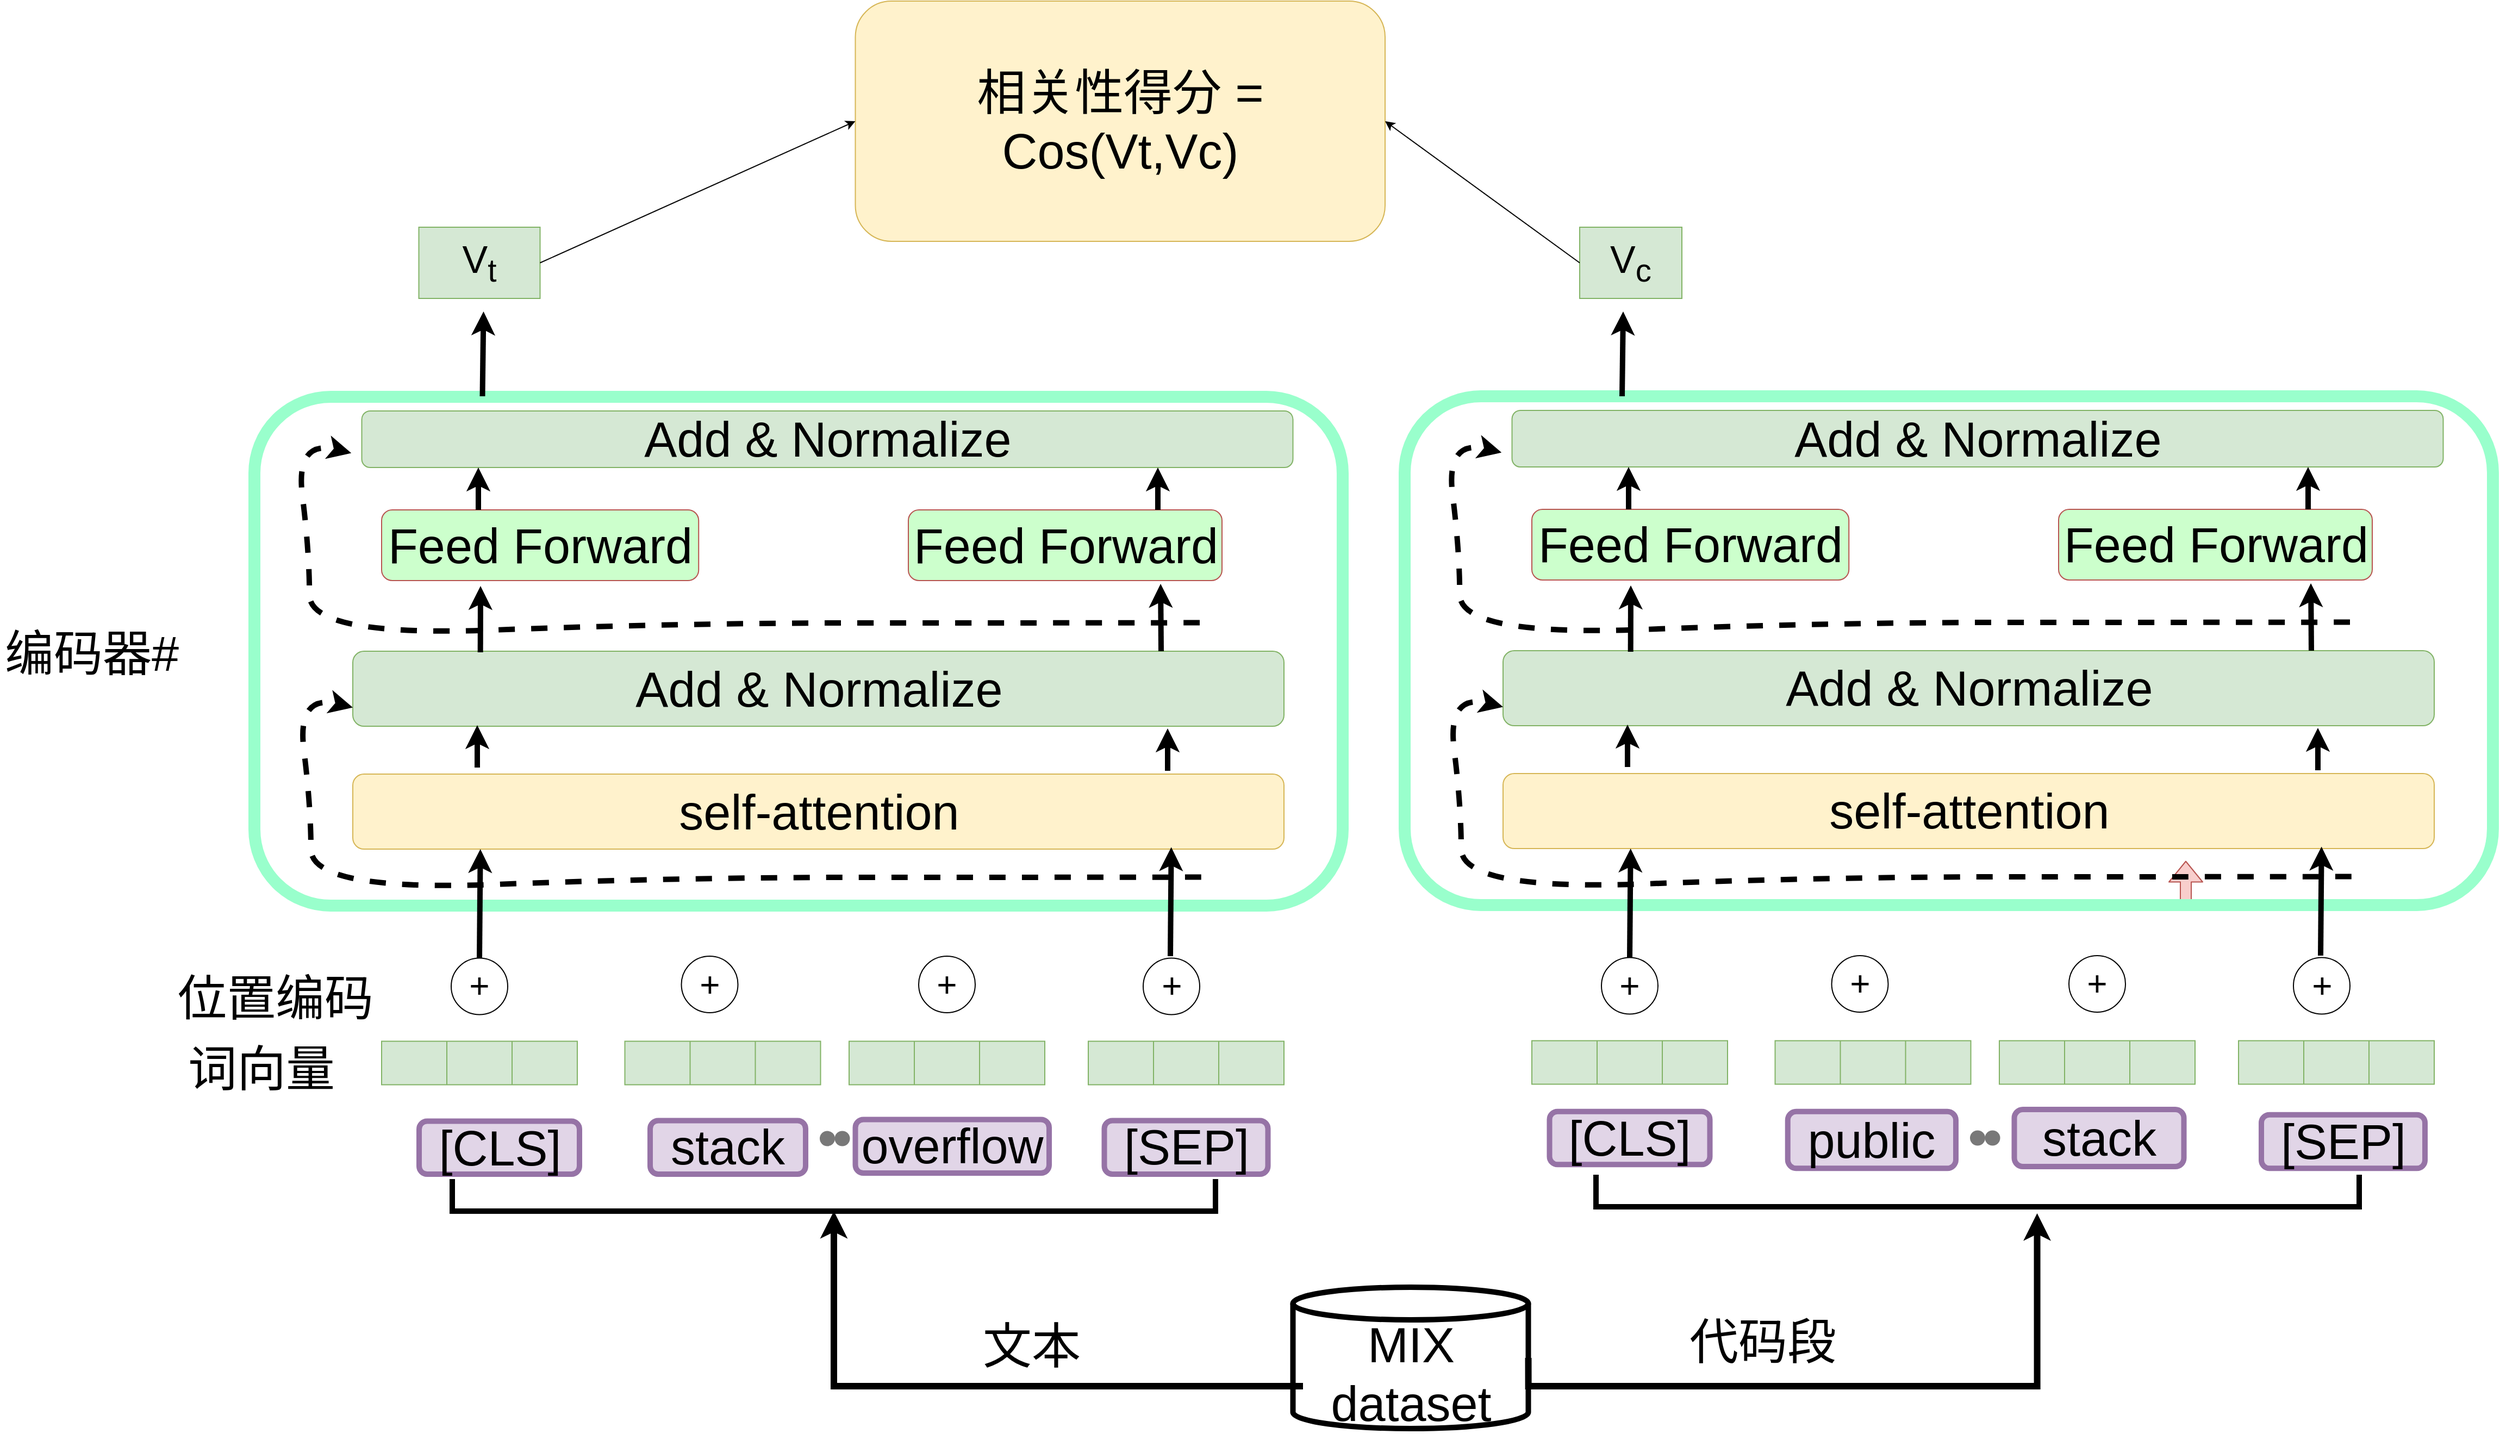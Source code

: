 <mxfile version="17.4.5" type="github">
  <diagram name="Page-1" id="90a13364-a465-7bf4-72fc-28e22215d7a0">
    <mxGraphModel dx="4298.5" dy="2887" grid="1" gridSize="13" guides="1" tooltips="1" connect="1" arrows="1" fold="1" page="1" pageScale="1.5" pageWidth="1169" pageHeight="826" background="none" math="0" shadow="0">
      <root>
        <mxCell id="0" style=";html=1;" />
        <mxCell id="1" style=";html=1;" parent="0" />
        <mxCell id="kjO1eCLJ_FDzMnLDXmi8-50" value="" style="rounded=1;whiteSpace=wrap;html=1;fontSize=32;fillColor=none;strokeColor=#99FFCC;strokeWidth=11;" parent="1" vertex="1">
          <mxGeometry x="-13" y="273" width="1001" height="468" as="geometry" />
        </mxCell>
        <mxCell id="-iZUTilEa2WBl7ZFIHIT-30" value="" style="shape=partialRectangle;whiteSpace=wrap;html=1;bottom=1;right=1;left=1;top=0;fillColor=none;routingCenterX=-0.5;strokeWidth=5;" parent="1" vertex="1">
          <mxGeometry x="169" y="995" width="702" height="27" as="geometry" />
        </mxCell>
        <mxCell id="-iZUTilEa2WBl7ZFIHIT-35" value="&lt;font style=&quot;font-size: 45px&quot;&gt;stack&lt;/font&gt;" style="rounded=1;whiteSpace=wrap;html=1;fillColor=#e1d5e7;strokeColor=#9673a6;strokeWidth=5;" parent="1" vertex="1">
          <mxGeometry x="351" y="938.75" width="143" height="49.25" as="geometry" />
        </mxCell>
        <mxCell id="-iZUTilEa2WBl7ZFIHIT-37" value="&lt;font style=&quot;font-size: 45px&quot;&gt;overflow&lt;/font&gt;" style="rounded=1;whiteSpace=wrap;html=1;fillColor=#e1d5e7;strokeColor=#9673a6;strokeWidth=5;" parent="1" vertex="1">
          <mxGeometry x="539.75" y="937.75" width="178.25" height="49.25" as="geometry" />
        </mxCell>
        <mxCell id="-iZUTilEa2WBl7ZFIHIT-41" value="&lt;font style=&quot;font-size: 45px&quot;&gt;[SEP]&lt;/font&gt;" style="rounded=1;whiteSpace=wrap;html=1;fillColor=#e1d5e7;strokeColor=#9673a6;strokeWidth=5;" parent="1" vertex="1">
          <mxGeometry x="768.75" y="938.75" width="150.5" height="49.25" as="geometry" />
        </mxCell>
        <mxCell id="-iZUTilEa2WBl7ZFIHIT-42" value="&lt;font style=&quot;font-size: 45px&quot;&gt;[CLS]&lt;/font&gt;" style="rounded=1;whiteSpace=wrap;html=1;fillColor=#e1d5e7;strokeColor=#9673a6;strokeWidth=5;" parent="1" vertex="1">
          <mxGeometry x="138.5" y="939.25" width="147.5" height="48.75" as="geometry" />
        </mxCell>
        <mxCell id="-iZUTilEa2WBl7ZFIHIT-59" value="&lt;font style=&quot;font-size: 35px&quot;&gt;&lt;font style=&quot;font-size: 35px&quot;&gt;V&lt;/font&gt;&lt;font style=&quot;font-size: 35px&quot;&gt;&lt;sub&gt;t&lt;/sub&gt;&lt;/font&gt;&lt;/font&gt;" style="rounded=0;whiteSpace=wrap;html=1;fillColor=#d5e8d4;strokeColor=#82b366;" parent="1" vertex="1">
          <mxGeometry x="138.25" y="117" width="111.5" height="65.5" as="geometry" />
        </mxCell>
        <mxCell id="r0zvoIGPUsBEDC_ozORA-17" value="&lt;font style=&quot;font-size: 35px&quot;&gt;V&lt;sub&gt;c&lt;/sub&gt;&lt;/font&gt;" style="rounded=0;whiteSpace=wrap;html=1;fillColor=#d5e8d4;strokeColor=#82b366;" parent="1" vertex="1">
          <mxGeometry x="1206" y="117" width="94" height="65.5" as="geometry" />
        </mxCell>
        <mxCell id="r0zvoIGPUsBEDC_ozORA-18" value="" style="shape=flexArrow;endArrow=classic;html=1;fillColor=#f8cecc;strokeColor=#b85450;" parent="1" edge="1">
          <mxGeometry width="50" height="50" relative="1" as="geometry">
            <mxPoint x="1763.5" y="743.75" as="sourcePoint" />
            <mxPoint x="1763.5" y="699.75" as="targetPoint" />
          </mxGeometry>
        </mxCell>
        <mxCell id="r0zvoIGPUsBEDC_ozORA-27" value="&lt;font style=&quot;font-size: 45px&quot;&gt;&lt;font style=&quot;font-size: 45px&quot;&gt;相关性得分 = Cos(V&lt;/font&gt;&lt;font style=&quot;font-size: 45px&quot;&gt;t,Vc)&lt;/font&gt;&lt;/font&gt;" style="rounded=1;whiteSpace=wrap;html=1;fillColor=#fff2cc;strokeColor=#d6b656;" parent="1" vertex="1">
          <mxGeometry x="539.75" y="-91" width="487.25" height="221" as="geometry" />
        </mxCell>
        <mxCell id="r0zvoIGPUsBEDC_ozORA-28" value="" style="endArrow=classic;html=1;entryX=0;entryY=0.5;entryDx=0;entryDy=0;exitX=1;exitY=0.5;exitDx=0;exitDy=0;" parent="1" source="-iZUTilEa2WBl7ZFIHIT-59" target="r0zvoIGPUsBEDC_ozORA-27" edge="1">
          <mxGeometry width="50" height="50" relative="1" as="geometry">
            <mxPoint x="543" y="190" as="sourcePoint" />
            <mxPoint x="593" y="140" as="targetPoint" />
          </mxGeometry>
        </mxCell>
        <mxCell id="r0zvoIGPUsBEDC_ozORA-29" value="" style="endArrow=classic;html=1;exitX=0;exitY=0.5;exitDx=0;exitDy=0;entryX=1;entryY=0.5;entryDx=0;entryDy=0;" parent="1" source="r0zvoIGPUsBEDC_ozORA-17" target="r0zvoIGPUsBEDC_ozORA-27" edge="1">
          <mxGeometry width="50" height="50" relative="1" as="geometry">
            <mxPoint x="675.25" y="1161.5" as="sourcePoint" />
            <mxPoint x="675.75" y="1132" as="targetPoint" />
          </mxGeometry>
        </mxCell>
        <mxCell id="w33IMnsK6YFaEakTSdEN-11" value="" style="shape=waypoint;sketch=0;size=6;pointerEvents=1;points=[];fillColor=none;resizable=0;rotatable=0;perimeter=centerPerimeter;snapToPoint=1;strokeWidth=5;strokeColor=#787878;" parent="1" vertex="1">
          <mxGeometry x="507.75" y="935.25" width="40" height="40" as="geometry" />
        </mxCell>
        <mxCell id="w33IMnsK6YFaEakTSdEN-12" value="" style="shape=waypoint;sketch=0;size=6;pointerEvents=1;points=[];fillColor=none;resizable=0;rotatable=0;perimeter=centerPerimeter;snapToPoint=1;strokeWidth=5;strokeColor=#787878;" parent="1" vertex="1">
          <mxGeometry x="494" y="935.25" width="40" height="40" as="geometry" />
        </mxCell>
        <mxCell id="w33IMnsK6YFaEakTSdEN-25" value="" style="shape=cylinder3;whiteSpace=wrap;html=1;boundedLbl=1;backgroundOutline=1;size=15;fontSize=33;strokeWidth=5;" parent="1" vertex="1">
          <mxGeometry x="942.25" y="1092" width="216.5" height="130" as="geometry" />
        </mxCell>
        <mxCell id="w33IMnsK6YFaEakTSdEN-29" style="edgeStyle=orthogonalEdgeStyle;rounded=0;orthogonalLoop=1;jettySize=auto;html=1;entryX=0.5;entryY=1;entryDx=0;entryDy=0;fontSize=33;strokeWidth=6;" parent="1" source="w33IMnsK6YFaEakTSdEN-26" target="-iZUTilEa2WBl7ZFIHIT-30" edge="1">
          <mxGeometry relative="1" as="geometry">
            <Array as="points">
              <mxPoint x="520" y="1183" />
            </Array>
          </mxGeometry>
        </mxCell>
        <mxCell id="w33IMnsK6YFaEakTSdEN-26" value="&lt;font style=&quot;font-size: 45px&quot;&gt;MIX dataset&lt;/font&gt;" style="text;html=1;strokeColor=none;fillColor=none;align=center;verticalAlign=middle;whiteSpace=wrap;rounded=0;dashed=1;dashPattern=1 2;" parent="1" vertex="1">
          <mxGeometry x="951.5" y="1157" width="198" height="30" as="geometry" />
        </mxCell>
        <mxCell id="w33IMnsK6YFaEakTSdEN-31" value="&lt;span style=&quot;font-size: 45px&quot;&gt;文本&lt;/span&gt;" style="text;html=1;strokeColor=none;fillColor=none;align=center;verticalAlign=middle;whiteSpace=wrap;rounded=0;fontSize=33;" parent="1" vertex="1">
          <mxGeometry x="650" y="1131" width="104" height="30" as="geometry" />
        </mxCell>
        <mxCell id="kjO1eCLJ_FDzMnLDXmi8-4" value="" style="shape=table;html=1;whiteSpace=wrap;startSize=0;container=1;collapsible=0;childLayout=tableLayout;fillColor=#d5e8d4;strokeColor=#82b366;" parent="1" vertex="1">
          <mxGeometry x="104" y="865.75" width="180" height="40" as="geometry" />
        </mxCell>
        <mxCell id="kjO1eCLJ_FDzMnLDXmi8-5" value="" style="shape=tableRow;horizontal=0;startSize=0;swimlaneHead=0;swimlaneBody=0;top=0;left=0;bottom=0;right=0;collapsible=0;dropTarget=0;fillColor=none;points=[[0,0.5],[1,0.5]];portConstraint=eastwest;" parent="kjO1eCLJ_FDzMnLDXmi8-4" vertex="1">
          <mxGeometry width="180" height="40" as="geometry" />
        </mxCell>
        <mxCell id="kjO1eCLJ_FDzMnLDXmi8-6" value="" style="shape=partialRectangle;html=1;whiteSpace=wrap;connectable=0;fillColor=none;top=0;left=0;bottom=0;right=0;overflow=hidden;" parent="kjO1eCLJ_FDzMnLDXmi8-5" vertex="1">
          <mxGeometry width="60" height="40" as="geometry">
            <mxRectangle width="60" height="40" as="alternateBounds" />
          </mxGeometry>
        </mxCell>
        <mxCell id="kjO1eCLJ_FDzMnLDXmi8-7" value="" style="shape=partialRectangle;html=1;whiteSpace=wrap;connectable=0;fillColor=none;top=0;left=0;bottom=0;right=0;overflow=hidden;" parent="kjO1eCLJ_FDzMnLDXmi8-5" vertex="1">
          <mxGeometry x="60" width="60" height="40" as="geometry">
            <mxRectangle width="60" height="40" as="alternateBounds" />
          </mxGeometry>
        </mxCell>
        <mxCell id="kjO1eCLJ_FDzMnLDXmi8-8" value="" style="shape=partialRectangle;html=1;whiteSpace=wrap;connectable=0;fillColor=none;top=0;left=0;bottom=0;right=0;overflow=hidden;" parent="kjO1eCLJ_FDzMnLDXmi8-5" vertex="1">
          <mxGeometry x="120" width="60" height="40" as="geometry">
            <mxRectangle width="60" height="40" as="alternateBounds" />
          </mxGeometry>
        </mxCell>
        <mxCell id="kjO1eCLJ_FDzMnLDXmi8-18" value="" style="shape=table;html=1;whiteSpace=wrap;startSize=0;container=1;collapsible=0;childLayout=tableLayout;fillColor=#d5e8d4;strokeColor=#82b366;" parent="1" vertex="1">
          <mxGeometry x="327.75" y="865.75" width="180" height="40" as="geometry" />
        </mxCell>
        <mxCell id="kjO1eCLJ_FDzMnLDXmi8-19" value="" style="shape=tableRow;horizontal=0;startSize=0;swimlaneHead=0;swimlaneBody=0;top=0;left=0;bottom=0;right=0;collapsible=0;dropTarget=0;fillColor=none;points=[[0,0.5],[1,0.5]];portConstraint=eastwest;" parent="kjO1eCLJ_FDzMnLDXmi8-18" vertex="1">
          <mxGeometry width="180" height="40" as="geometry" />
        </mxCell>
        <mxCell id="kjO1eCLJ_FDzMnLDXmi8-20" value="" style="shape=partialRectangle;html=1;whiteSpace=wrap;connectable=0;fillColor=none;top=0;left=0;bottom=0;right=0;overflow=hidden;" parent="kjO1eCLJ_FDzMnLDXmi8-19" vertex="1">
          <mxGeometry width="60" height="40" as="geometry">
            <mxRectangle width="60" height="40" as="alternateBounds" />
          </mxGeometry>
        </mxCell>
        <mxCell id="kjO1eCLJ_FDzMnLDXmi8-21" value="" style="shape=partialRectangle;html=1;whiteSpace=wrap;connectable=0;fillColor=none;top=0;left=0;bottom=0;right=0;overflow=hidden;" parent="kjO1eCLJ_FDzMnLDXmi8-19" vertex="1">
          <mxGeometry x="60" width="60" height="40" as="geometry">
            <mxRectangle width="60" height="40" as="alternateBounds" />
          </mxGeometry>
        </mxCell>
        <mxCell id="kjO1eCLJ_FDzMnLDXmi8-22" value="" style="shape=partialRectangle;html=1;whiteSpace=wrap;connectable=0;fillColor=none;top=0;left=0;bottom=0;right=0;overflow=hidden;" parent="kjO1eCLJ_FDzMnLDXmi8-19" vertex="1">
          <mxGeometry x="120" width="60" height="40" as="geometry">
            <mxRectangle width="60" height="40" as="alternateBounds" />
          </mxGeometry>
        </mxCell>
        <mxCell id="kjO1eCLJ_FDzMnLDXmi8-23" value="" style="shape=table;html=1;whiteSpace=wrap;startSize=0;container=1;collapsible=0;childLayout=tableLayout;fillColor=#d5e8d4;strokeColor=#82b366;" parent="1" vertex="1">
          <mxGeometry x="534" y="865.75" width="180" height="40" as="geometry" />
        </mxCell>
        <mxCell id="kjO1eCLJ_FDzMnLDXmi8-24" value="" style="shape=tableRow;horizontal=0;startSize=0;swimlaneHead=0;swimlaneBody=0;top=0;left=0;bottom=0;right=0;collapsible=0;dropTarget=0;fillColor=none;points=[[0,0.5],[1,0.5]];portConstraint=eastwest;" parent="kjO1eCLJ_FDzMnLDXmi8-23" vertex="1">
          <mxGeometry width="180" height="40" as="geometry" />
        </mxCell>
        <mxCell id="kjO1eCLJ_FDzMnLDXmi8-25" value="" style="shape=partialRectangle;html=1;whiteSpace=wrap;connectable=0;fillColor=none;top=0;left=0;bottom=0;right=0;overflow=hidden;" parent="kjO1eCLJ_FDzMnLDXmi8-24" vertex="1">
          <mxGeometry width="60" height="40" as="geometry">
            <mxRectangle width="60" height="40" as="alternateBounds" />
          </mxGeometry>
        </mxCell>
        <mxCell id="kjO1eCLJ_FDzMnLDXmi8-26" value="" style="shape=partialRectangle;html=1;whiteSpace=wrap;connectable=0;fillColor=none;top=0;left=0;bottom=0;right=0;overflow=hidden;" parent="kjO1eCLJ_FDzMnLDXmi8-24" vertex="1">
          <mxGeometry x="60" width="60" height="40" as="geometry">
            <mxRectangle width="60" height="40" as="alternateBounds" />
          </mxGeometry>
        </mxCell>
        <mxCell id="kjO1eCLJ_FDzMnLDXmi8-27" value="" style="shape=partialRectangle;html=1;whiteSpace=wrap;connectable=0;fillColor=none;top=0;left=0;bottom=0;right=0;overflow=hidden;" parent="kjO1eCLJ_FDzMnLDXmi8-24" vertex="1">
          <mxGeometry x="120" width="60" height="40" as="geometry">
            <mxRectangle width="60" height="40" as="alternateBounds" />
          </mxGeometry>
        </mxCell>
        <mxCell id="kjO1eCLJ_FDzMnLDXmi8-33" value="" style="shape=table;html=1;whiteSpace=wrap;startSize=0;container=1;collapsible=0;childLayout=tableLayout;fillColor=#d5e8d4;strokeColor=#82b366;" parent="1" vertex="1">
          <mxGeometry x="754" y="865.75" width="180" height="40" as="geometry" />
        </mxCell>
        <mxCell id="kjO1eCLJ_FDzMnLDXmi8-34" value="" style="shape=tableRow;horizontal=0;startSize=0;swimlaneHead=0;swimlaneBody=0;top=0;left=0;bottom=0;right=0;collapsible=0;dropTarget=0;fillColor=none;points=[[0,0.5],[1,0.5]];portConstraint=eastwest;" parent="kjO1eCLJ_FDzMnLDXmi8-33" vertex="1">
          <mxGeometry width="180" height="40" as="geometry" />
        </mxCell>
        <mxCell id="kjO1eCLJ_FDzMnLDXmi8-35" value="" style="shape=partialRectangle;html=1;whiteSpace=wrap;connectable=0;fillColor=none;top=0;left=0;bottom=0;right=0;overflow=hidden;" parent="kjO1eCLJ_FDzMnLDXmi8-34" vertex="1">
          <mxGeometry width="60" height="40" as="geometry">
            <mxRectangle width="60" height="40" as="alternateBounds" />
          </mxGeometry>
        </mxCell>
        <mxCell id="kjO1eCLJ_FDzMnLDXmi8-36" value="" style="shape=partialRectangle;html=1;whiteSpace=wrap;connectable=0;fillColor=none;top=0;left=0;bottom=0;right=0;overflow=hidden;" parent="kjO1eCLJ_FDzMnLDXmi8-34" vertex="1">
          <mxGeometry x="60" width="60" height="40" as="geometry">
            <mxRectangle width="60" height="40" as="alternateBounds" />
          </mxGeometry>
        </mxCell>
        <mxCell id="kjO1eCLJ_FDzMnLDXmi8-37" value="" style="shape=partialRectangle;html=1;whiteSpace=wrap;connectable=0;fillColor=none;top=0;left=0;bottom=0;right=0;overflow=hidden;" parent="kjO1eCLJ_FDzMnLDXmi8-34" vertex="1">
          <mxGeometry x="120" width="60" height="40" as="geometry">
            <mxRectangle width="60" height="40" as="alternateBounds" />
          </mxGeometry>
        </mxCell>
        <mxCell id="kjO1eCLJ_FDzMnLDXmi8-41" value="&lt;font style=&quot;font-size: 32px&quot;&gt;+&lt;/font&gt;" style="ellipse;whiteSpace=wrap;html=1;aspect=fixed;" parent="1" vertex="1">
          <mxGeometry x="168" y="789.25" width="52" height="52" as="geometry" />
        </mxCell>
        <mxCell id="kjO1eCLJ_FDzMnLDXmi8-45" value="&lt;font style=&quot;font-size: 32px&quot;&gt;+&lt;/font&gt;" style="ellipse;whiteSpace=wrap;html=1;aspect=fixed;" parent="1" vertex="1">
          <mxGeometry x="804.5" y="789.25" width="52" height="52" as="geometry" />
        </mxCell>
        <mxCell id="kjO1eCLJ_FDzMnLDXmi8-46" value="&lt;font style=&quot;font-size: 32px&quot;&gt;+&lt;/font&gt;" style="ellipse;whiteSpace=wrap;html=1;aspect=fixed;" parent="1" vertex="1">
          <mxGeometry x="598" y="787.5" width="52" height="52" as="geometry" />
        </mxCell>
        <mxCell id="kjO1eCLJ_FDzMnLDXmi8-47" value="&lt;font style=&quot;font-size: 32px&quot;&gt;+&lt;/font&gt;" style="ellipse;whiteSpace=wrap;html=1;aspect=fixed;" parent="1" vertex="1">
          <mxGeometry x="379.75" y="787.5" width="52" height="52" as="geometry" />
        </mxCell>
        <mxCell id="kjO1eCLJ_FDzMnLDXmi8-48" value="&lt;font style=&quot;font-size: 45px&quot;&gt;词向量&lt;/font&gt;" style="text;html=1;strokeColor=none;fillColor=none;align=center;verticalAlign=middle;whiteSpace=wrap;rounded=0;fontSize=32;" parent="1" vertex="1">
          <mxGeometry x="-91" y="875.75" width="169" height="30" as="geometry" />
        </mxCell>
        <mxCell id="kjO1eCLJ_FDzMnLDXmi8-49" value="&lt;font style=&quot;font-size: 45px&quot;&gt;位置编码&lt;/font&gt;" style="text;html=1;strokeColor=none;fillColor=none;align=center;verticalAlign=middle;whiteSpace=wrap;rounded=0;fontSize=32;" parent="1" vertex="1">
          <mxGeometry x="-91" y="811.25" width="195" height="30" as="geometry" />
        </mxCell>
        <mxCell id="kjO1eCLJ_FDzMnLDXmi8-51" value="&lt;font style=&quot;font-size: 45px&quot;&gt;self-attention&lt;/font&gt;" style="rounded=1;whiteSpace=wrap;html=1;fontSize=32;fillColor=#fff2cc;strokeColor=#d6b656;" parent="1" vertex="1">
          <mxGeometry x="77.5" y="620" width="856.5" height="69" as="geometry" />
        </mxCell>
        <mxCell id="kjO1eCLJ_FDzMnLDXmi8-52" value="&lt;font style=&quot;font-size: 45px&quot;&gt;Add &amp;amp; Normalize&lt;/font&gt;" style="rounded=1;whiteSpace=wrap;html=1;fontSize=32;fillColor=#d5e8d4;strokeColor=#82b366;" parent="1" vertex="1">
          <mxGeometry x="77.5" y="507" width="856.5" height="69" as="geometry" />
        </mxCell>
        <mxCell id="kjO1eCLJ_FDzMnLDXmi8-53" value="&lt;font style=&quot;font-size: 45px&quot;&gt;Feed Forward&lt;/font&gt;" style="rounded=1;whiteSpace=wrap;html=1;fontSize=32;fillColor=#CCFFCC;strokeColor=#b85450;" parent="1" vertex="1">
          <mxGeometry x="104" y="377" width="291.62" height="65" as="geometry" />
        </mxCell>
        <mxCell id="kjO1eCLJ_FDzMnLDXmi8-54" value="&lt;font style=&quot;font-size: 45px&quot;&gt;Feed Forward&lt;/font&gt;" style="rounded=1;whiteSpace=wrap;html=1;fontSize=32;fillColor=#CCFFCC;strokeColor=#b85450;" parent="1" vertex="1">
          <mxGeometry x="588.5" y="377" width="288.5" height="65" as="geometry" />
        </mxCell>
        <mxCell id="kjO1eCLJ_FDzMnLDXmi8-55" value="&lt;font style=&quot;font-size: 45px&quot;&gt;Add &amp;amp; Normalize&lt;/font&gt;" style="rounded=1;whiteSpace=wrap;html=1;fontSize=32;fillColor=#d5e8d4;strokeColor=#82b366;" parent="1" vertex="1">
          <mxGeometry x="85.75" y="286" width="856.5" height="52" as="geometry" />
        </mxCell>
        <mxCell id="kjO1eCLJ_FDzMnLDXmi8-56" value="" style="endArrow=classic;html=1;rounded=0;fontSize=32;exitX=0.5;exitY=0;exitDx=0;exitDy=0;entryX=0.137;entryY=1;entryDx=0;entryDy=0;entryPerimeter=0;strokeWidth=5;" parent="1" source="kjO1eCLJ_FDzMnLDXmi8-41" target="kjO1eCLJ_FDzMnLDXmi8-51" edge="1">
          <mxGeometry width="50" height="50" relative="1" as="geometry">
            <mxPoint x="364" y="687" as="sourcePoint" />
            <mxPoint x="414" y="637" as="targetPoint" />
          </mxGeometry>
        </mxCell>
        <mxCell id="kjO1eCLJ_FDzMnLDXmi8-57" value="" style="endArrow=classic;html=1;rounded=0;fontSize=32;exitX=0.5;exitY=0;exitDx=0;exitDy=0;entryX=0.137;entryY=1;entryDx=0;entryDy=0;entryPerimeter=0;strokeWidth=5;" parent="1" edge="1">
          <mxGeometry width="50" height="50" relative="1" as="geometry">
            <mxPoint x="829.5" y="787.5" as="sourcePoint" />
            <mxPoint x="830.34" y="687.25" as="targetPoint" />
          </mxGeometry>
        </mxCell>
        <mxCell id="kjO1eCLJ_FDzMnLDXmi8-60" value="" style="curved=1;endArrow=classic;html=1;rounded=0;fontSize=32;strokeWidth=5;dashed=1;entryX=0;entryY=0.75;entryDx=0;entryDy=0;exitX=0.87;exitY=0.944;exitDx=0;exitDy=0;exitPerimeter=0;" parent="1" source="kjO1eCLJ_FDzMnLDXmi8-50" target="kjO1eCLJ_FDzMnLDXmi8-52" edge="1">
          <mxGeometry width="50" height="50" relative="1" as="geometry">
            <mxPoint x="754" y="715" as="sourcePoint" />
            <mxPoint x="65" y="655" as="targetPoint" />
            <Array as="points">
              <mxPoint x="715" y="715" />
              <mxPoint x="377" y="715" />
              <mxPoint x="39" y="728" />
              <mxPoint x="39" y="650" />
              <mxPoint x="26" y="546" />
            </Array>
          </mxGeometry>
        </mxCell>
        <mxCell id="kjO1eCLJ_FDzMnLDXmi8-61" value="" style="curved=1;endArrow=classic;html=1;rounded=0;fontSize=32;strokeWidth=5;dashed=1;entryX=0;entryY=0.75;entryDx=0;entryDy=0;exitX=0.87;exitY=0.944;exitDx=0;exitDy=0;exitPerimeter=0;" parent="1" edge="1">
          <mxGeometry width="50" height="50" relative="1" as="geometry">
            <mxPoint x="856.5" y="480.792" as="sourcePoint" />
            <mxPoint x="76.13" y="324.75" as="targetPoint" />
            <Array as="points">
              <mxPoint x="713.63" y="481" />
              <mxPoint x="375.63" y="481" />
              <mxPoint x="37.63" y="494" />
              <mxPoint x="37.63" y="416" />
              <mxPoint x="24.63" y="312" />
            </Array>
          </mxGeometry>
        </mxCell>
        <mxCell id="kjO1eCLJ_FDzMnLDXmi8-62" value="" style="endArrow=classic;html=1;rounded=0;fontSize=32;strokeWidth=5;" parent="1" edge="1">
          <mxGeometry width="50" height="50" relative="1" as="geometry">
            <mxPoint x="192" y="614" as="sourcePoint" />
            <mxPoint x="192" y="575" as="targetPoint" />
          </mxGeometry>
        </mxCell>
        <mxCell id="kjO1eCLJ_FDzMnLDXmi8-65" value="" style="endArrow=classic;html=1;rounded=0;fontSize=32;strokeWidth=5;" parent="1" edge="1">
          <mxGeometry width="50" height="50" relative="1" as="geometry">
            <mxPoint x="827" y="617" as="sourcePoint" />
            <mxPoint x="827" y="578" as="targetPoint" />
          </mxGeometry>
        </mxCell>
        <mxCell id="kjO1eCLJ_FDzMnLDXmi8-66" value="" style="endArrow=classic;html=1;rounded=0;fontSize=32;strokeWidth=5;exitX=0.137;exitY=-0.058;exitDx=0;exitDy=0;exitPerimeter=0;" parent="1" edge="1">
          <mxGeometry width="50" height="50" relative="1" as="geometry">
            <mxPoint x="194.84" y="507.998" as="sourcePoint" />
            <mxPoint x="195" y="447" as="targetPoint" />
          </mxGeometry>
        </mxCell>
        <mxCell id="kjO1eCLJ_FDzMnLDXmi8-67" value="" style="endArrow=classic;html=1;rounded=0;fontSize=32;strokeWidth=5;entryX=0.858;entryY=1.031;entryDx=0;entryDy=0;entryPerimeter=0;" parent="1" edge="1">
          <mxGeometry width="50" height="50" relative="1" as="geometry">
            <mxPoint x="821" y="507" as="sourcePoint" />
            <mxPoint x="820.533" y="445.015" as="targetPoint" />
          </mxGeometry>
        </mxCell>
        <mxCell id="kjO1eCLJ_FDzMnLDXmi8-72" value="" style="endArrow=classic;html=1;rounded=0;fontSize=32;strokeWidth=5;" parent="1" edge="1">
          <mxGeometry width="50" height="50" relative="1" as="geometry">
            <mxPoint x="193" y="377" as="sourcePoint" />
            <mxPoint x="193" y="338" as="targetPoint" />
          </mxGeometry>
        </mxCell>
        <mxCell id="kjO1eCLJ_FDzMnLDXmi8-75" value="" style="endArrow=classic;html=1;rounded=0;fontSize=32;strokeWidth=5;" parent="1" edge="1">
          <mxGeometry width="50" height="50" relative="1" as="geometry">
            <mxPoint x="818" y="377" as="sourcePoint" />
            <mxPoint x="818" y="338" as="targetPoint" />
          </mxGeometry>
        </mxCell>
        <mxCell id="kjO1eCLJ_FDzMnLDXmi8-131" value="" style="endArrow=classic;html=1;rounded=0;fontSize=32;exitX=0.5;exitY=0;exitDx=0;exitDy=0;strokeWidth=5;" parent="1" edge="1">
          <mxGeometry width="50" height="50" relative="1" as="geometry">
            <mxPoint x="196.75" y="272.5" as="sourcePoint" />
            <mxPoint x="197.75" y="194.5" as="targetPoint" />
          </mxGeometry>
        </mxCell>
        <mxCell id="kjO1eCLJ_FDzMnLDXmi8-137" value="&lt;font style=&quot;font-size: 45px&quot;&gt;编码器#&lt;/font&gt;" style="text;html=1;strokeColor=none;fillColor=none;align=center;verticalAlign=middle;whiteSpace=wrap;rounded=0;fontSize=32;" parent="1" vertex="1">
          <mxGeometry x="-247" y="494" width="169" height="30" as="geometry" />
        </mxCell>
        <mxCell id="kjO1eCLJ_FDzMnLDXmi8-205" value="" style="rounded=1;whiteSpace=wrap;html=1;fontSize=32;fillColor=none;strokeColor=#99FFCC;strokeWidth=11;" parent="1" vertex="1">
          <mxGeometry x="1045" y="272.5" width="1001" height="468" as="geometry" />
        </mxCell>
        <mxCell id="kjO1eCLJ_FDzMnLDXmi8-206" value="&lt;font style=&quot;font-size: 45px&quot;&gt;public&lt;/font&gt;" style="rounded=1;whiteSpace=wrap;html=1;fillColor=#e1d5e7;strokeColor=#9673a6;strokeWidth=5;" parent="1" vertex="1">
          <mxGeometry x="1397.37" y="930.38" width="154.63" height="52.25" as="geometry" />
        </mxCell>
        <mxCell id="kjO1eCLJ_FDzMnLDXmi8-207" value="&lt;font style=&quot;font-size: 45px&quot;&gt;stack&lt;/font&gt;" style="rounded=1;whiteSpace=wrap;html=1;fillColor=#e1d5e7;strokeColor=#9673a6;strokeWidth=5;" parent="1" vertex="1">
          <mxGeometry x="1605.75" y="928.5" width="156" height="52.51" as="geometry" />
        </mxCell>
        <mxCell id="kjO1eCLJ_FDzMnLDXmi8-210" value="" style="shape=waypoint;sketch=0;size=6;pointerEvents=1;points=[];fillColor=none;resizable=0;rotatable=0;perimeter=centerPerimeter;snapToPoint=1;strokeWidth=5;strokeColor=#787878;" parent="1" vertex="1">
          <mxGeometry x="1565.75" y="934.75" width="40" height="40" as="geometry" />
        </mxCell>
        <mxCell id="kjO1eCLJ_FDzMnLDXmi8-211" value="" style="shape=waypoint;sketch=0;size=6;pointerEvents=1;points=[];fillColor=none;resizable=0;rotatable=0;perimeter=centerPerimeter;snapToPoint=1;strokeWidth=5;strokeColor=#787878;" parent="1" vertex="1">
          <mxGeometry x="1552" y="934.75" width="40" height="40" as="geometry" />
        </mxCell>
        <mxCell id="kjO1eCLJ_FDzMnLDXmi8-212" value="" style="shape=table;html=1;whiteSpace=wrap;startSize=0;container=1;collapsible=0;childLayout=tableLayout;fillColor=#d5e8d4;strokeColor=#82b366;" parent="1" vertex="1">
          <mxGeometry x="1162" y="865.25" width="180" height="40" as="geometry" />
        </mxCell>
        <mxCell id="kjO1eCLJ_FDzMnLDXmi8-213" value="" style="shape=tableRow;horizontal=0;startSize=0;swimlaneHead=0;swimlaneBody=0;top=0;left=0;bottom=0;right=0;collapsible=0;dropTarget=0;fillColor=none;points=[[0,0.5],[1,0.5]];portConstraint=eastwest;" parent="kjO1eCLJ_FDzMnLDXmi8-212" vertex="1">
          <mxGeometry width="180" height="40" as="geometry" />
        </mxCell>
        <mxCell id="kjO1eCLJ_FDzMnLDXmi8-214" value="" style="shape=partialRectangle;html=1;whiteSpace=wrap;connectable=0;fillColor=none;top=0;left=0;bottom=0;right=0;overflow=hidden;" parent="kjO1eCLJ_FDzMnLDXmi8-213" vertex="1">
          <mxGeometry width="60" height="40" as="geometry">
            <mxRectangle width="60" height="40" as="alternateBounds" />
          </mxGeometry>
        </mxCell>
        <mxCell id="kjO1eCLJ_FDzMnLDXmi8-215" value="" style="shape=partialRectangle;html=1;whiteSpace=wrap;connectable=0;fillColor=none;top=0;left=0;bottom=0;right=0;overflow=hidden;" parent="kjO1eCLJ_FDzMnLDXmi8-213" vertex="1">
          <mxGeometry x="60" width="60" height="40" as="geometry">
            <mxRectangle width="60" height="40" as="alternateBounds" />
          </mxGeometry>
        </mxCell>
        <mxCell id="kjO1eCLJ_FDzMnLDXmi8-216" value="" style="shape=partialRectangle;html=1;whiteSpace=wrap;connectable=0;fillColor=none;top=0;left=0;bottom=0;right=0;overflow=hidden;" parent="kjO1eCLJ_FDzMnLDXmi8-213" vertex="1">
          <mxGeometry x="120" width="60" height="40" as="geometry">
            <mxRectangle width="60" height="40" as="alternateBounds" />
          </mxGeometry>
        </mxCell>
        <mxCell id="kjO1eCLJ_FDzMnLDXmi8-217" value="" style="shape=table;html=1;whiteSpace=wrap;startSize=0;container=1;collapsible=0;childLayout=tableLayout;fillColor=#d5e8d4;strokeColor=#82b366;" parent="1" vertex="1">
          <mxGeometry x="1385.75" y="865.25" width="180" height="40" as="geometry" />
        </mxCell>
        <mxCell id="kjO1eCLJ_FDzMnLDXmi8-218" value="" style="shape=tableRow;horizontal=0;startSize=0;swimlaneHead=0;swimlaneBody=0;top=0;left=0;bottom=0;right=0;collapsible=0;dropTarget=0;fillColor=none;points=[[0,0.5],[1,0.5]];portConstraint=eastwest;" parent="kjO1eCLJ_FDzMnLDXmi8-217" vertex="1">
          <mxGeometry width="180" height="40" as="geometry" />
        </mxCell>
        <mxCell id="kjO1eCLJ_FDzMnLDXmi8-219" value="" style="shape=partialRectangle;html=1;whiteSpace=wrap;connectable=0;fillColor=none;top=0;left=0;bottom=0;right=0;overflow=hidden;" parent="kjO1eCLJ_FDzMnLDXmi8-218" vertex="1">
          <mxGeometry width="60" height="40" as="geometry">
            <mxRectangle width="60" height="40" as="alternateBounds" />
          </mxGeometry>
        </mxCell>
        <mxCell id="kjO1eCLJ_FDzMnLDXmi8-220" value="" style="shape=partialRectangle;html=1;whiteSpace=wrap;connectable=0;fillColor=none;top=0;left=0;bottom=0;right=0;overflow=hidden;" parent="kjO1eCLJ_FDzMnLDXmi8-218" vertex="1">
          <mxGeometry x="60" width="60" height="40" as="geometry">
            <mxRectangle width="60" height="40" as="alternateBounds" />
          </mxGeometry>
        </mxCell>
        <mxCell id="kjO1eCLJ_FDzMnLDXmi8-221" value="" style="shape=partialRectangle;html=1;whiteSpace=wrap;connectable=0;fillColor=none;top=0;left=0;bottom=0;right=0;overflow=hidden;" parent="kjO1eCLJ_FDzMnLDXmi8-218" vertex="1">
          <mxGeometry x="120" width="60" height="40" as="geometry">
            <mxRectangle width="60" height="40" as="alternateBounds" />
          </mxGeometry>
        </mxCell>
        <mxCell id="kjO1eCLJ_FDzMnLDXmi8-222" value="" style="shape=table;html=1;whiteSpace=wrap;startSize=0;container=1;collapsible=0;childLayout=tableLayout;fillColor=#d5e8d4;strokeColor=#82b366;" parent="1" vertex="1">
          <mxGeometry x="1592" y="865.25" width="180" height="40" as="geometry" />
        </mxCell>
        <mxCell id="kjO1eCLJ_FDzMnLDXmi8-223" value="" style="shape=tableRow;horizontal=0;startSize=0;swimlaneHead=0;swimlaneBody=0;top=0;left=0;bottom=0;right=0;collapsible=0;dropTarget=0;fillColor=none;points=[[0,0.5],[1,0.5]];portConstraint=eastwest;" parent="kjO1eCLJ_FDzMnLDXmi8-222" vertex="1">
          <mxGeometry width="180" height="40" as="geometry" />
        </mxCell>
        <mxCell id="kjO1eCLJ_FDzMnLDXmi8-224" value="" style="shape=partialRectangle;html=1;whiteSpace=wrap;connectable=0;fillColor=none;top=0;left=0;bottom=0;right=0;overflow=hidden;" parent="kjO1eCLJ_FDzMnLDXmi8-223" vertex="1">
          <mxGeometry width="60" height="40" as="geometry">
            <mxRectangle width="60" height="40" as="alternateBounds" />
          </mxGeometry>
        </mxCell>
        <mxCell id="kjO1eCLJ_FDzMnLDXmi8-225" value="" style="shape=partialRectangle;html=1;whiteSpace=wrap;connectable=0;fillColor=none;top=0;left=0;bottom=0;right=0;overflow=hidden;" parent="kjO1eCLJ_FDzMnLDXmi8-223" vertex="1">
          <mxGeometry x="60" width="60" height="40" as="geometry">
            <mxRectangle width="60" height="40" as="alternateBounds" />
          </mxGeometry>
        </mxCell>
        <mxCell id="kjO1eCLJ_FDzMnLDXmi8-226" value="" style="shape=partialRectangle;html=1;whiteSpace=wrap;connectable=0;fillColor=none;top=0;left=0;bottom=0;right=0;overflow=hidden;" parent="kjO1eCLJ_FDzMnLDXmi8-223" vertex="1">
          <mxGeometry x="120" width="60" height="40" as="geometry">
            <mxRectangle width="60" height="40" as="alternateBounds" />
          </mxGeometry>
        </mxCell>
        <mxCell id="kjO1eCLJ_FDzMnLDXmi8-227" value="" style="shape=table;html=1;whiteSpace=wrap;startSize=0;container=1;collapsible=0;childLayout=tableLayout;fillColor=#d5e8d4;strokeColor=#82b366;" parent="1" vertex="1">
          <mxGeometry x="1812" y="865.25" width="180" height="40" as="geometry" />
        </mxCell>
        <mxCell id="kjO1eCLJ_FDzMnLDXmi8-228" value="" style="shape=tableRow;horizontal=0;startSize=0;swimlaneHead=0;swimlaneBody=0;top=0;left=0;bottom=0;right=0;collapsible=0;dropTarget=0;fillColor=none;points=[[0,0.5],[1,0.5]];portConstraint=eastwest;" parent="kjO1eCLJ_FDzMnLDXmi8-227" vertex="1">
          <mxGeometry width="180" height="40" as="geometry" />
        </mxCell>
        <mxCell id="kjO1eCLJ_FDzMnLDXmi8-229" value="" style="shape=partialRectangle;html=1;whiteSpace=wrap;connectable=0;fillColor=none;top=0;left=0;bottom=0;right=0;overflow=hidden;" parent="kjO1eCLJ_FDzMnLDXmi8-228" vertex="1">
          <mxGeometry width="60" height="40" as="geometry">
            <mxRectangle width="60" height="40" as="alternateBounds" />
          </mxGeometry>
        </mxCell>
        <mxCell id="kjO1eCLJ_FDzMnLDXmi8-230" value="" style="shape=partialRectangle;html=1;whiteSpace=wrap;connectable=0;fillColor=none;top=0;left=0;bottom=0;right=0;overflow=hidden;" parent="kjO1eCLJ_FDzMnLDXmi8-228" vertex="1">
          <mxGeometry x="60" width="60" height="40" as="geometry">
            <mxRectangle width="60" height="40" as="alternateBounds" />
          </mxGeometry>
        </mxCell>
        <mxCell id="kjO1eCLJ_FDzMnLDXmi8-231" value="" style="shape=partialRectangle;html=1;whiteSpace=wrap;connectable=0;fillColor=none;top=0;left=0;bottom=0;right=0;overflow=hidden;" parent="kjO1eCLJ_FDzMnLDXmi8-228" vertex="1">
          <mxGeometry x="120" width="60" height="40" as="geometry">
            <mxRectangle width="60" height="40" as="alternateBounds" />
          </mxGeometry>
        </mxCell>
        <mxCell id="kjO1eCLJ_FDzMnLDXmi8-232" value="&lt;font style=&quot;font-size: 32px&quot;&gt;+&lt;/font&gt;" style="ellipse;whiteSpace=wrap;html=1;aspect=fixed;" parent="1" vertex="1">
          <mxGeometry x="1226" y="788.75" width="52" height="52" as="geometry" />
        </mxCell>
        <mxCell id="kjO1eCLJ_FDzMnLDXmi8-233" value="&lt;font style=&quot;font-size: 32px&quot;&gt;+&lt;/font&gt;" style="ellipse;whiteSpace=wrap;html=1;aspect=fixed;" parent="1" vertex="1">
          <mxGeometry x="1862.5" y="788.75" width="52" height="52" as="geometry" />
        </mxCell>
        <mxCell id="kjO1eCLJ_FDzMnLDXmi8-234" value="&lt;font style=&quot;font-size: 32px&quot;&gt;+&lt;/font&gt;" style="ellipse;whiteSpace=wrap;html=1;aspect=fixed;" parent="1" vertex="1">
          <mxGeometry x="1656" y="787" width="52" height="52" as="geometry" />
        </mxCell>
        <mxCell id="kjO1eCLJ_FDzMnLDXmi8-235" value="&lt;font style=&quot;font-size: 32px&quot;&gt;+&lt;/font&gt;" style="ellipse;whiteSpace=wrap;html=1;aspect=fixed;" parent="1" vertex="1">
          <mxGeometry x="1437.75" y="787" width="52" height="52" as="geometry" />
        </mxCell>
        <mxCell id="kjO1eCLJ_FDzMnLDXmi8-238" value="&lt;font style=&quot;font-size: 45px&quot;&gt;self-attention&lt;/font&gt;" style="rounded=1;whiteSpace=wrap;html=1;fontSize=32;fillColor=#fff2cc;strokeColor=#d6b656;" parent="1" vertex="1">
          <mxGeometry x="1135.5" y="619.5" width="856.5" height="69" as="geometry" />
        </mxCell>
        <mxCell id="kjO1eCLJ_FDzMnLDXmi8-239" value="&lt;font style=&quot;font-size: 45px&quot;&gt;Add &amp;amp; Normalize&lt;/font&gt;" style="rounded=1;whiteSpace=wrap;html=1;fontSize=32;fillColor=#d5e8d4;strokeColor=#82b366;" parent="1" vertex="1">
          <mxGeometry x="1135.5" y="506.5" width="856.5" height="69" as="geometry" />
        </mxCell>
        <mxCell id="kjO1eCLJ_FDzMnLDXmi8-240" value="&lt;font style=&quot;font-size: 45px&quot;&gt;Feed Forward&lt;/font&gt;" style="rounded=1;whiteSpace=wrap;html=1;fontSize=32;fillColor=#CCFFCC;strokeColor=#b85450;" parent="1" vertex="1">
          <mxGeometry x="1162" y="376.5" width="291.62" height="65" as="geometry" />
        </mxCell>
        <mxCell id="kjO1eCLJ_FDzMnLDXmi8-241" value="&lt;font style=&quot;font-size: 45px&quot;&gt;Feed Forward&lt;/font&gt;" style="rounded=1;whiteSpace=wrap;html=1;fontSize=32;fillColor=#CCFFCC;strokeColor=#b85450;" parent="1" vertex="1">
          <mxGeometry x="1646.5" y="376.5" width="288.5" height="65" as="geometry" />
        </mxCell>
        <mxCell id="kjO1eCLJ_FDzMnLDXmi8-242" value="&lt;font style=&quot;font-size: 45px&quot;&gt;Add &amp;amp; Normalize&lt;/font&gt;" style="rounded=1;whiteSpace=wrap;html=1;fontSize=32;fillColor=#d5e8d4;strokeColor=#82b366;" parent="1" vertex="1">
          <mxGeometry x="1143.75" y="285.5" width="856.5" height="52" as="geometry" />
        </mxCell>
        <mxCell id="kjO1eCLJ_FDzMnLDXmi8-243" value="" style="endArrow=classic;html=1;rounded=0;fontSize=32;exitX=0.5;exitY=0;exitDx=0;exitDy=0;entryX=0.137;entryY=1;entryDx=0;entryDy=0;entryPerimeter=0;strokeWidth=5;" parent="1" source="kjO1eCLJ_FDzMnLDXmi8-232" target="kjO1eCLJ_FDzMnLDXmi8-238" edge="1">
          <mxGeometry width="50" height="50" relative="1" as="geometry">
            <mxPoint x="1422" y="686.5" as="sourcePoint" />
            <mxPoint x="1472" y="636.5" as="targetPoint" />
          </mxGeometry>
        </mxCell>
        <mxCell id="kjO1eCLJ_FDzMnLDXmi8-244" value="" style="endArrow=classic;html=1;rounded=0;fontSize=32;exitX=0.5;exitY=0;exitDx=0;exitDy=0;entryX=0.137;entryY=1;entryDx=0;entryDy=0;entryPerimeter=0;strokeWidth=5;" parent="1" edge="1">
          <mxGeometry width="50" height="50" relative="1" as="geometry">
            <mxPoint x="1887.5" y="787" as="sourcePoint" />
            <mxPoint x="1888.341" y="686.75" as="targetPoint" />
          </mxGeometry>
        </mxCell>
        <mxCell id="kjO1eCLJ_FDzMnLDXmi8-245" value="" style="curved=1;endArrow=classic;html=1;rounded=0;fontSize=32;strokeWidth=5;dashed=1;entryX=0;entryY=0.75;entryDx=0;entryDy=0;exitX=0.87;exitY=0.944;exitDx=0;exitDy=0;exitPerimeter=0;" parent="1" source="kjO1eCLJ_FDzMnLDXmi8-205" target="kjO1eCLJ_FDzMnLDXmi8-239" edge="1">
          <mxGeometry width="50" height="50" relative="1" as="geometry">
            <mxPoint x="1812" y="714.5" as="sourcePoint" />
            <mxPoint x="1123" y="654.5" as="targetPoint" />
            <Array as="points">
              <mxPoint x="1773" y="714.5" />
              <mxPoint x="1435" y="714.5" />
              <mxPoint x="1097" y="727.5" />
              <mxPoint x="1097" y="649.5" />
              <mxPoint x="1084" y="545.5" />
            </Array>
          </mxGeometry>
        </mxCell>
        <mxCell id="kjO1eCLJ_FDzMnLDXmi8-246" value="" style="curved=1;endArrow=classic;html=1;rounded=0;fontSize=32;strokeWidth=5;dashed=1;entryX=0;entryY=0.75;entryDx=0;entryDy=0;exitX=0.87;exitY=0.944;exitDx=0;exitDy=0;exitPerimeter=0;" parent="1" edge="1">
          <mxGeometry width="50" height="50" relative="1" as="geometry">
            <mxPoint x="1914.5" y="480.292" as="sourcePoint" />
            <mxPoint x="1134.13" y="324.25" as="targetPoint" />
            <Array as="points">
              <mxPoint x="1771.63" y="480.5" />
              <mxPoint x="1433.63" y="480.5" />
              <mxPoint x="1095.63" y="493.5" />
              <mxPoint x="1095.63" y="415.5" />
              <mxPoint x="1082.63" y="311.5" />
            </Array>
          </mxGeometry>
        </mxCell>
        <mxCell id="kjO1eCLJ_FDzMnLDXmi8-247" value="" style="endArrow=classic;html=1;rounded=0;fontSize=32;strokeWidth=5;" parent="1" edge="1">
          <mxGeometry width="50" height="50" relative="1" as="geometry">
            <mxPoint x="1250" y="613.5" as="sourcePoint" />
            <mxPoint x="1250" y="574.5" as="targetPoint" />
          </mxGeometry>
        </mxCell>
        <mxCell id="kjO1eCLJ_FDzMnLDXmi8-248" value="" style="endArrow=classic;html=1;rounded=0;fontSize=32;strokeWidth=5;" parent="1" edge="1">
          <mxGeometry width="50" height="50" relative="1" as="geometry">
            <mxPoint x="1885" y="616.5" as="sourcePoint" />
            <mxPoint x="1885" y="577.5" as="targetPoint" />
          </mxGeometry>
        </mxCell>
        <mxCell id="kjO1eCLJ_FDzMnLDXmi8-249" value="" style="endArrow=classic;html=1;rounded=0;fontSize=32;strokeWidth=5;exitX=0.137;exitY=-0.058;exitDx=0;exitDy=0;exitPerimeter=0;" parent="1" edge="1">
          <mxGeometry width="50" height="50" relative="1" as="geometry">
            <mxPoint x="1252.84" y="507.498" as="sourcePoint" />
            <mxPoint x="1253" y="446.5" as="targetPoint" />
          </mxGeometry>
        </mxCell>
        <mxCell id="kjO1eCLJ_FDzMnLDXmi8-250" value="" style="endArrow=classic;html=1;rounded=0;fontSize=32;strokeWidth=5;entryX=0.858;entryY=1.031;entryDx=0;entryDy=0;entryPerimeter=0;" parent="1" edge="1">
          <mxGeometry width="50" height="50" relative="1" as="geometry">
            <mxPoint x="1879" y="506.5" as="sourcePoint" />
            <mxPoint x="1878.533" y="444.515" as="targetPoint" />
          </mxGeometry>
        </mxCell>
        <mxCell id="kjO1eCLJ_FDzMnLDXmi8-253" value="" style="endArrow=classic;html=1;rounded=0;fontSize=32;strokeWidth=5;" parent="1" edge="1">
          <mxGeometry width="50" height="50" relative="1" as="geometry">
            <mxPoint x="1251" y="376.5" as="sourcePoint" />
            <mxPoint x="1251" y="337.5" as="targetPoint" />
          </mxGeometry>
        </mxCell>
        <mxCell id="kjO1eCLJ_FDzMnLDXmi8-254" value="" style="endArrow=classic;html=1;rounded=0;fontSize=32;strokeWidth=5;" parent="1" edge="1">
          <mxGeometry width="50" height="50" relative="1" as="geometry">
            <mxPoint x="1876" y="376.5" as="sourcePoint" />
            <mxPoint x="1876" y="337.5" as="targetPoint" />
          </mxGeometry>
        </mxCell>
        <mxCell id="kjO1eCLJ_FDzMnLDXmi8-271" value="" style="shape=partialRectangle;whiteSpace=wrap;html=1;bottom=1;right=1;left=1;top=0;fillColor=none;routingCenterX=-0.5;strokeWidth=5;" parent="1" vertex="1">
          <mxGeometry x="1221" y="991" width="702" height="27" as="geometry" />
        </mxCell>
        <mxCell id="kjO1eCLJ_FDzMnLDXmi8-272" style="edgeStyle=orthogonalEdgeStyle;rounded=0;orthogonalLoop=1;jettySize=auto;html=1;entryX=0.578;entryY=1.222;entryDx=0;entryDy=0;fontSize=33;entryPerimeter=0;exitX=1;exitY=0.5;exitDx=0;exitDy=0;exitPerimeter=0;strokeWidth=6;" parent="1" source="w33IMnsK6YFaEakTSdEN-25" target="kjO1eCLJ_FDzMnLDXmi8-271" edge="1">
          <mxGeometry relative="1" as="geometry">
            <mxPoint x="978.9" y="1183" as="sourcePoint" />
            <mxPoint x="533" y="1035" as="targetPoint" />
            <Array as="points">
              <mxPoint x="1159" y="1183" />
              <mxPoint x="1627" y="1183" />
            </Array>
          </mxGeometry>
        </mxCell>
        <mxCell id="kjO1eCLJ_FDzMnLDXmi8-276" value="&lt;font style=&quot;font-size: 45px&quot;&gt;代码段&lt;/font&gt;" style="text;html=1;align=center;verticalAlign=middle;resizable=0;points=[];autosize=1;strokeColor=none;fillColor=none;fontSize=32;" parent="1" vertex="1">
          <mxGeometry x="1295.88" y="1116" width="156" height="52" as="geometry" />
        </mxCell>
        <mxCell id="kjO1eCLJ_FDzMnLDXmi8-277" value="" style="endArrow=classic;html=1;rounded=0;fontSize=32;exitX=0.5;exitY=0;exitDx=0;exitDy=0;strokeWidth=5;" parent="1" edge="1">
          <mxGeometry width="50" height="50" relative="1" as="geometry">
            <mxPoint x="1245" y="272.5" as="sourcePoint" />
            <mxPoint x="1246" y="194.5" as="targetPoint" />
          </mxGeometry>
        </mxCell>
        <mxCell id="EzDTdL822-JRfyQUmpYF-1" value="&lt;font style=&quot;font-size: 45px&quot;&gt;[SEP]&lt;/font&gt;" style="rounded=1;whiteSpace=wrap;html=1;fillColor=#e1d5e7;strokeColor=#9673a6;strokeWidth=5;" parent="1" vertex="1">
          <mxGeometry x="1833" y="933.38" width="150.5" height="49.25" as="geometry" />
        </mxCell>
        <mxCell id="EzDTdL822-JRfyQUmpYF-3" value="&lt;font style=&quot;font-size: 45px&quot;&gt;[CLS]&lt;/font&gt;" style="rounded=1;whiteSpace=wrap;html=1;fillColor=#e1d5e7;strokeColor=#9673a6;strokeWidth=5;" parent="1" vertex="1">
          <mxGeometry x="1178.25" y="930.38" width="147.5" height="48.75" as="geometry" />
        </mxCell>
      </root>
    </mxGraphModel>
  </diagram>
</mxfile>
